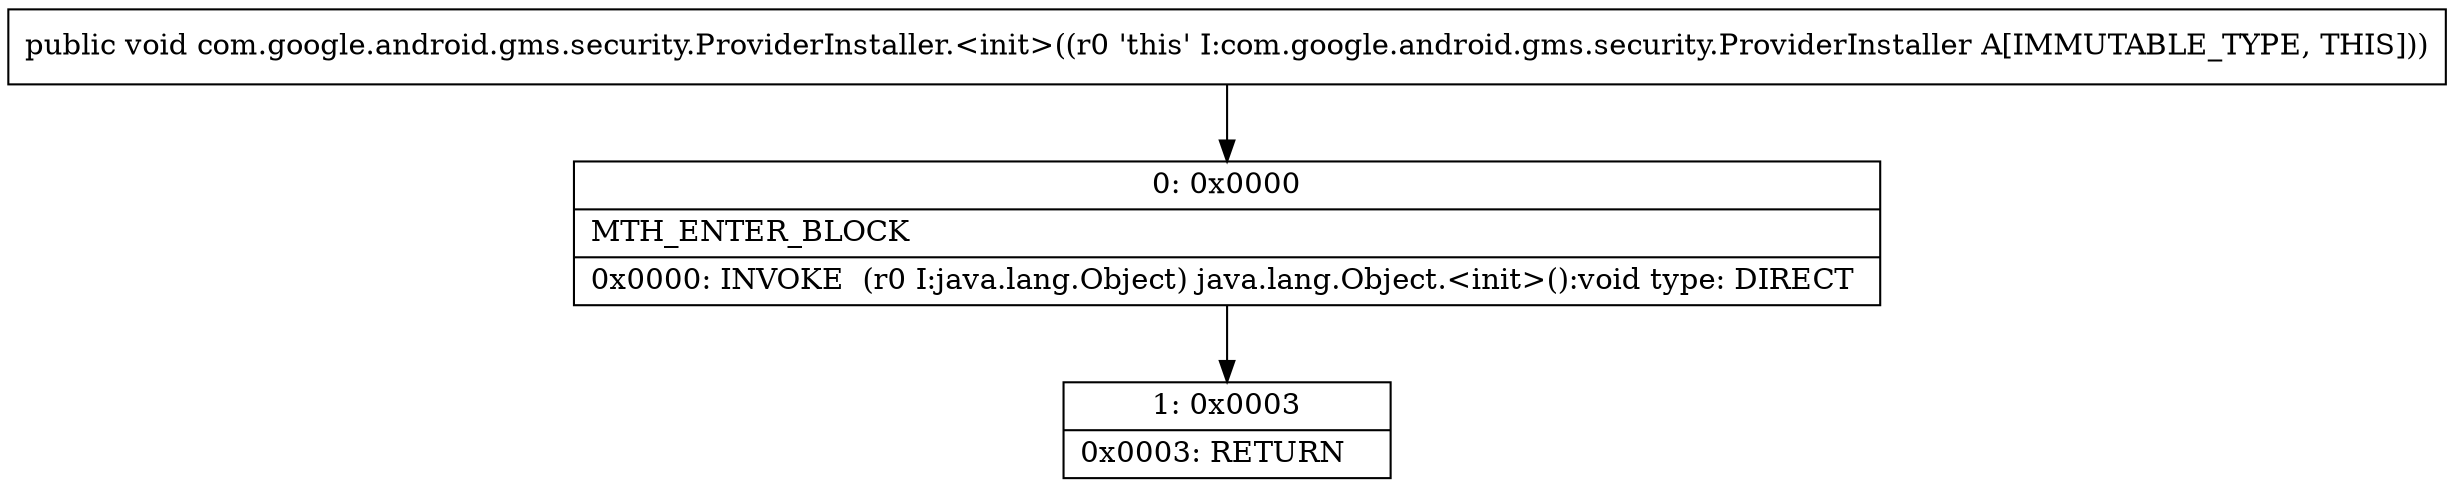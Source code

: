digraph "CFG forcom.google.android.gms.security.ProviderInstaller.\<init\>()V" {
Node_0 [shape=record,label="{0\:\ 0x0000|MTH_ENTER_BLOCK\l|0x0000: INVOKE  (r0 I:java.lang.Object) java.lang.Object.\<init\>():void type: DIRECT \l}"];
Node_1 [shape=record,label="{1\:\ 0x0003|0x0003: RETURN   \l}"];
MethodNode[shape=record,label="{public void com.google.android.gms.security.ProviderInstaller.\<init\>((r0 'this' I:com.google.android.gms.security.ProviderInstaller A[IMMUTABLE_TYPE, THIS])) }"];
MethodNode -> Node_0;
Node_0 -> Node_1;
}

